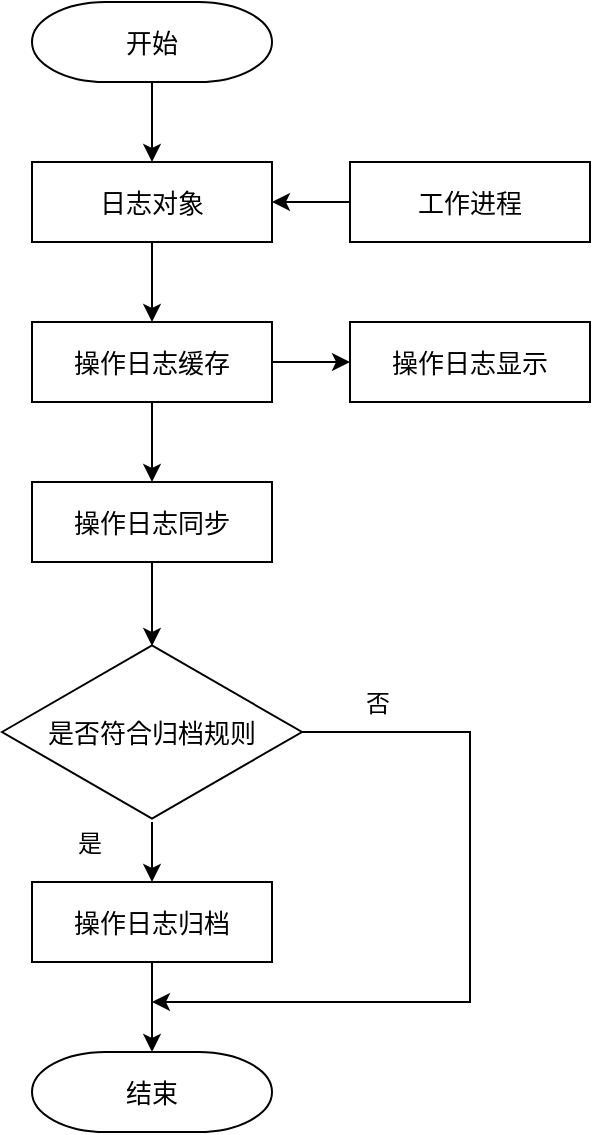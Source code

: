 <mxfile version="14.6.13" type="device"><diagram id="C5RBs43oDa-KdzZeNtuy" name="Page-1"><mxGraphModel dx="1092" dy="504" grid="1" gridSize="10" guides="1" tooltips="1" connect="1" arrows="1" fold="1" page="1" pageScale="1" pageWidth="827" pageHeight="1169" math="0" shadow="0"><root><mxCell id="WIyWlLk6GJQsqaUBKTNV-0"/><mxCell id="WIyWlLk6GJQsqaUBKTNV-1" parent="WIyWlLk6GJQsqaUBKTNV-0"/><mxCell id="-SPS-onb4N7_HrSGfSFk-0" style="edgeStyle=orthogonalEdgeStyle;rounded=0;orthogonalLoop=1;jettySize=auto;html=1;exitX=0.5;exitY=1;exitDx=0;exitDy=0;entryX=0.5;entryY=0;entryDx=0;entryDy=0;" edge="1" parent="WIyWlLk6GJQsqaUBKTNV-1" source="-SPS-onb4N7_HrSGfSFk-1" target="-SPS-onb4N7_HrSGfSFk-6"><mxGeometry relative="1" as="geometry"/></mxCell><mxCell id="-SPS-onb4N7_HrSGfSFk-1" value="日志对象" style="rounded=0;fontSize=13;glass=0;strokeWidth=1;shadow=0;" vertex="1" parent="WIyWlLk6GJQsqaUBKTNV-1"><mxGeometry x="261" y="120" width="120" height="40" as="geometry"/></mxCell><mxCell id="-SPS-onb4N7_HrSGfSFk-2" value="" style="edgeStyle=orthogonalEdgeStyle;rounded=0;orthogonalLoop=1;jettySize=auto;exitX=0;exitY=0.5;exitDx=0;exitDy=0;entryX=1;entryY=0.5;entryDx=0;entryDy=0;" edge="1" parent="WIyWlLk6GJQsqaUBKTNV-1" source="-SPS-onb4N7_HrSGfSFk-3" target="-SPS-onb4N7_HrSGfSFk-1"><mxGeometry relative="1" as="geometry"/></mxCell><mxCell id="-SPS-onb4N7_HrSGfSFk-3" value="工作进程" style="rounded=0;fontSize=13;glass=0;strokeWidth=1;shadow=0;" vertex="1" parent="WIyWlLk6GJQsqaUBKTNV-1"><mxGeometry x="420" y="120" width="120" height="40" as="geometry"/></mxCell><mxCell id="-SPS-onb4N7_HrSGfSFk-4" style="edgeStyle=orthogonalEdgeStyle;rounded=0;orthogonalLoop=1;jettySize=auto;html=1;exitX=1;exitY=0.5;exitDx=0;exitDy=0;" edge="1" parent="WIyWlLk6GJQsqaUBKTNV-1" source="-SPS-onb4N7_HrSGfSFk-6" target="-SPS-onb4N7_HrSGfSFk-7"><mxGeometry relative="1" as="geometry"/></mxCell><mxCell id="-SPS-onb4N7_HrSGfSFk-5" style="edgeStyle=orthogonalEdgeStyle;rounded=0;orthogonalLoop=1;jettySize=auto;html=1;exitX=0.5;exitY=1;exitDx=0;exitDy=0;" edge="1" parent="WIyWlLk6GJQsqaUBKTNV-1" source="-SPS-onb4N7_HrSGfSFk-6" target="-SPS-onb4N7_HrSGfSFk-16"><mxGeometry relative="1" as="geometry"/></mxCell><mxCell id="-SPS-onb4N7_HrSGfSFk-6" value="操作日志缓存" style="rounded=0;fontSize=13;glass=0;strokeWidth=1;shadow=0;" vertex="1" parent="WIyWlLk6GJQsqaUBKTNV-1"><mxGeometry x="261" y="200" width="120" height="40" as="geometry"/></mxCell><mxCell id="-SPS-onb4N7_HrSGfSFk-7" value="操作日志显示" style="rounded=0;fontSize=13;glass=0;strokeWidth=1;shadow=0;" vertex="1" parent="WIyWlLk6GJQsqaUBKTNV-1"><mxGeometry x="420" y="200" width="120" height="40" as="geometry"/></mxCell><mxCell id="-SPS-onb4N7_HrSGfSFk-8" style="edgeStyle=orthogonalEdgeStyle;rounded=0;orthogonalLoop=1;jettySize=auto;html=1;" edge="1" parent="WIyWlLk6GJQsqaUBKTNV-1" source="-SPS-onb4N7_HrSGfSFk-10" target="-SPS-onb4N7_HrSGfSFk-18"><mxGeometry relative="1" as="geometry"/></mxCell><mxCell id="-SPS-onb4N7_HrSGfSFk-9" style="edgeStyle=orthogonalEdgeStyle;rounded=0;orthogonalLoop=1;jettySize=auto;html=1;" edge="1" parent="WIyWlLk6GJQsqaUBKTNV-1" source="-SPS-onb4N7_HrSGfSFk-10"><mxGeometry relative="1" as="geometry"><mxPoint x="321" y="540" as="targetPoint"/><Array as="points"><mxPoint x="480" y="405"/><mxPoint x="480" y="540"/><mxPoint x="321" y="540"/></Array></mxGeometry></mxCell><mxCell id="-SPS-onb4N7_HrSGfSFk-10" value="是否符合归档规则" style="aspect=fixed;shape=isoRectangle;fontSize=13;" vertex="1" parent="WIyWlLk6GJQsqaUBKTNV-1"><mxGeometry x="246" y="360" width="150" height="90" as="geometry"/></mxCell><mxCell id="-SPS-onb4N7_HrSGfSFk-11" value="否" style="text;strokeColor=none;fillColor=none;align=center;verticalAlign=middle;rounded=0;" vertex="1" parent="WIyWlLk6GJQsqaUBKTNV-1"><mxGeometry x="414" y="380" width="40" height="20" as="geometry"/></mxCell><mxCell id="-SPS-onb4N7_HrSGfSFk-12" value="" style="edgeStyle=orthogonalEdgeStyle;rounded=0;orthogonalLoop=1;jettySize=auto;exitX=0.5;exitY=1;exitDx=0;exitDy=0;exitPerimeter=0;entryX=0.5;entryY=0;entryDx=0;entryDy=0;" edge="1" parent="WIyWlLk6GJQsqaUBKTNV-1" source="-SPS-onb4N7_HrSGfSFk-13" target="-SPS-onb4N7_HrSGfSFk-1"><mxGeometry relative="1" as="geometry"/></mxCell><mxCell id="-SPS-onb4N7_HrSGfSFk-13" value="开始" style="strokeWidth=1;shape=mxgraph.flowchart.terminator;fontSize=13;" vertex="1" parent="WIyWlLk6GJQsqaUBKTNV-1"><mxGeometry x="261" y="40" width="120" height="40" as="geometry"/></mxCell><mxCell id="-SPS-onb4N7_HrSGfSFk-14" value="结束" style="strokeWidth=1;shape=mxgraph.flowchart.terminator;fontSize=13;" vertex="1" parent="WIyWlLk6GJQsqaUBKTNV-1"><mxGeometry x="261" y="565" width="120" height="40" as="geometry"/></mxCell><mxCell id="-SPS-onb4N7_HrSGfSFk-15" style="edgeStyle=orthogonalEdgeStyle;rounded=0;orthogonalLoop=1;jettySize=auto;html=1;exitX=0.5;exitY=1;exitDx=0;exitDy=0;entryX=0.5;entryY=0.022;entryDx=0;entryDy=0;entryPerimeter=0;" edge="1" parent="WIyWlLk6GJQsqaUBKTNV-1" source="-SPS-onb4N7_HrSGfSFk-16" target="-SPS-onb4N7_HrSGfSFk-10"><mxGeometry relative="1" as="geometry"/></mxCell><mxCell id="-SPS-onb4N7_HrSGfSFk-16" value="操作日志同步" style="rounded=0;fontSize=13;glass=0;strokeWidth=1;shadow=0;" vertex="1" parent="WIyWlLk6GJQsqaUBKTNV-1"><mxGeometry x="261" y="280" width="120" height="40" as="geometry"/></mxCell><mxCell id="-SPS-onb4N7_HrSGfSFk-17" style="edgeStyle=orthogonalEdgeStyle;rounded=0;orthogonalLoop=1;jettySize=auto;html=1;exitX=0.5;exitY=1;exitDx=0;exitDy=0;entryX=0.5;entryY=0;entryDx=0;entryDy=0;entryPerimeter=0;" edge="1" parent="WIyWlLk6GJQsqaUBKTNV-1" source="-SPS-onb4N7_HrSGfSFk-18" target="-SPS-onb4N7_HrSGfSFk-14"><mxGeometry relative="1" as="geometry"/></mxCell><mxCell id="-SPS-onb4N7_HrSGfSFk-18" value="操作日志归档" style="rounded=0;fontSize=13;glass=0;strokeWidth=1;shadow=0;" vertex="1" parent="WIyWlLk6GJQsqaUBKTNV-1"><mxGeometry x="261" y="480" width="120" height="40" as="geometry"/></mxCell><mxCell id="-SPS-onb4N7_HrSGfSFk-19" value="是" style="text;strokeColor=none;fillColor=none;align=center;verticalAlign=middle;rounded=0;" vertex="1" parent="WIyWlLk6GJQsqaUBKTNV-1"><mxGeometry x="270" y="450" width="40" height="20" as="geometry"/></mxCell></root></mxGraphModel></diagram></mxfile>